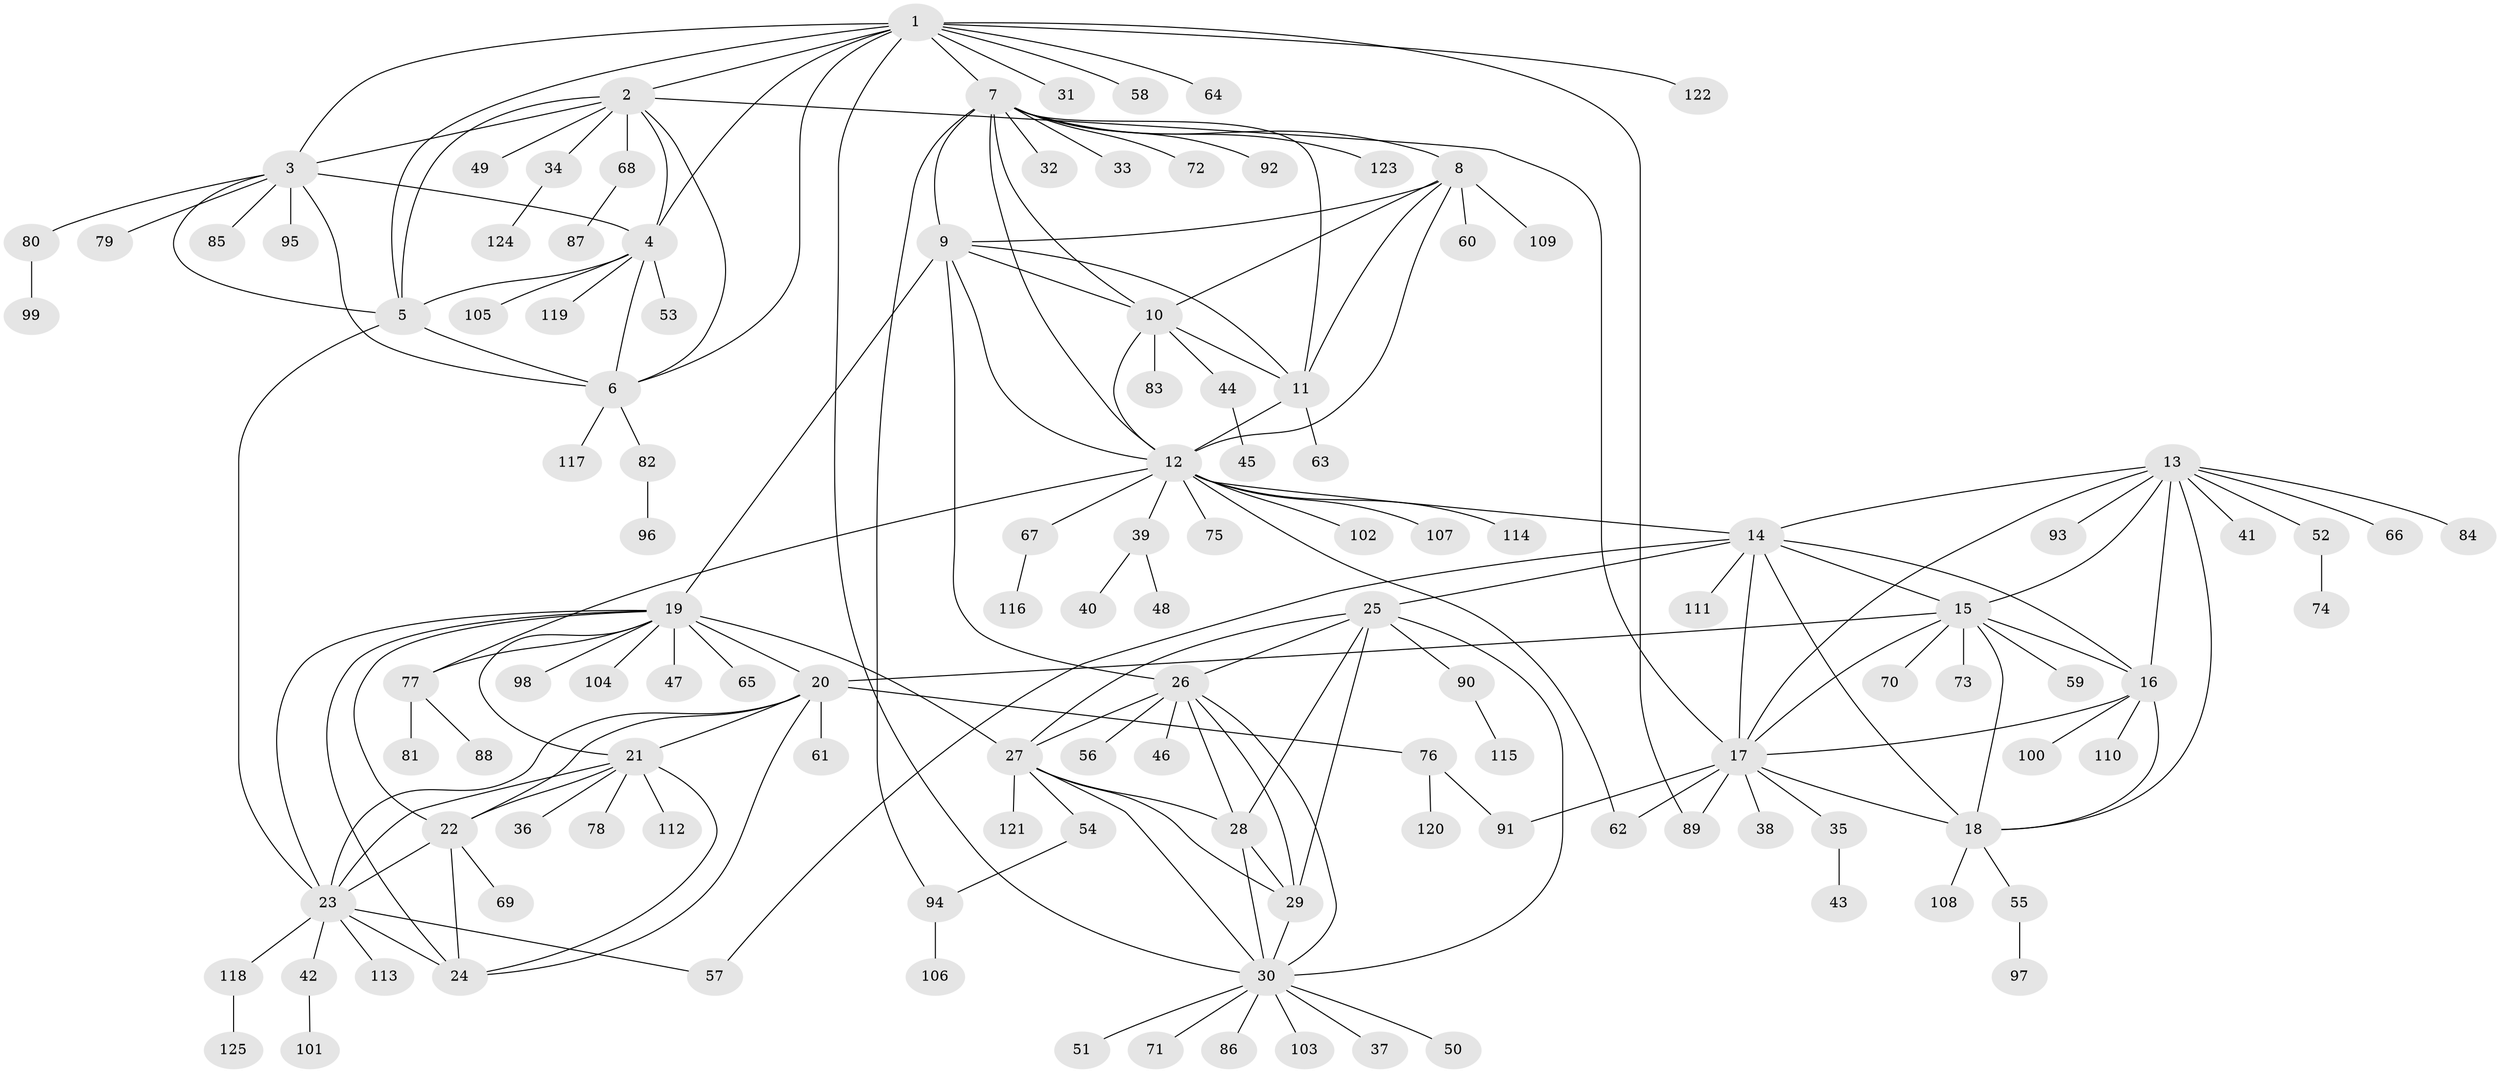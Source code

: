 // coarse degree distribution, {4: 0.016129032258064516, 6: 0.016129032258064516, 5: 0.03225806451612903, 7: 0.016129032258064516, 3: 0.016129032258064516, 1: 0.7903225806451613, 2: 0.03225806451612903, 13: 0.016129032258064516, 10: 0.016129032258064516, 11: 0.03225806451612903, 16: 0.016129032258064516}
// Generated by graph-tools (version 1.1) at 2025/58/03/04/25 21:58:00]
// undirected, 125 vertices, 186 edges
graph export_dot {
graph [start="1"]
  node [color=gray90,style=filled];
  1;
  2;
  3;
  4;
  5;
  6;
  7;
  8;
  9;
  10;
  11;
  12;
  13;
  14;
  15;
  16;
  17;
  18;
  19;
  20;
  21;
  22;
  23;
  24;
  25;
  26;
  27;
  28;
  29;
  30;
  31;
  32;
  33;
  34;
  35;
  36;
  37;
  38;
  39;
  40;
  41;
  42;
  43;
  44;
  45;
  46;
  47;
  48;
  49;
  50;
  51;
  52;
  53;
  54;
  55;
  56;
  57;
  58;
  59;
  60;
  61;
  62;
  63;
  64;
  65;
  66;
  67;
  68;
  69;
  70;
  71;
  72;
  73;
  74;
  75;
  76;
  77;
  78;
  79;
  80;
  81;
  82;
  83;
  84;
  85;
  86;
  87;
  88;
  89;
  90;
  91;
  92;
  93;
  94;
  95;
  96;
  97;
  98;
  99;
  100;
  101;
  102;
  103;
  104;
  105;
  106;
  107;
  108;
  109;
  110;
  111;
  112;
  113;
  114;
  115;
  116;
  117;
  118;
  119;
  120;
  121;
  122;
  123;
  124;
  125;
  1 -- 2;
  1 -- 3;
  1 -- 4;
  1 -- 5;
  1 -- 6;
  1 -- 7;
  1 -- 30;
  1 -- 31;
  1 -- 58;
  1 -- 64;
  1 -- 89;
  1 -- 122;
  2 -- 3;
  2 -- 4;
  2 -- 5;
  2 -- 6;
  2 -- 17;
  2 -- 34;
  2 -- 49;
  2 -- 68;
  3 -- 4;
  3 -- 5;
  3 -- 6;
  3 -- 79;
  3 -- 80;
  3 -- 85;
  3 -- 95;
  4 -- 5;
  4 -- 6;
  4 -- 53;
  4 -- 105;
  4 -- 119;
  5 -- 6;
  5 -- 23;
  6 -- 82;
  6 -- 117;
  7 -- 8;
  7 -- 9;
  7 -- 10;
  7 -- 11;
  7 -- 12;
  7 -- 32;
  7 -- 33;
  7 -- 72;
  7 -- 92;
  7 -- 94;
  7 -- 123;
  8 -- 9;
  8 -- 10;
  8 -- 11;
  8 -- 12;
  8 -- 60;
  8 -- 109;
  9 -- 10;
  9 -- 11;
  9 -- 12;
  9 -- 19;
  9 -- 26;
  10 -- 11;
  10 -- 12;
  10 -- 44;
  10 -- 83;
  11 -- 12;
  11 -- 63;
  12 -- 14;
  12 -- 39;
  12 -- 62;
  12 -- 67;
  12 -- 75;
  12 -- 77;
  12 -- 102;
  12 -- 107;
  12 -- 114;
  13 -- 14;
  13 -- 15;
  13 -- 16;
  13 -- 17;
  13 -- 18;
  13 -- 41;
  13 -- 52;
  13 -- 66;
  13 -- 84;
  13 -- 93;
  14 -- 15;
  14 -- 16;
  14 -- 17;
  14 -- 18;
  14 -- 25;
  14 -- 57;
  14 -- 111;
  15 -- 16;
  15 -- 17;
  15 -- 18;
  15 -- 20;
  15 -- 59;
  15 -- 70;
  15 -- 73;
  16 -- 17;
  16 -- 18;
  16 -- 100;
  16 -- 110;
  17 -- 18;
  17 -- 35;
  17 -- 38;
  17 -- 62;
  17 -- 89;
  17 -- 91;
  18 -- 55;
  18 -- 108;
  19 -- 20;
  19 -- 21;
  19 -- 22;
  19 -- 23;
  19 -- 24;
  19 -- 27;
  19 -- 47;
  19 -- 65;
  19 -- 77;
  19 -- 98;
  19 -- 104;
  20 -- 21;
  20 -- 22;
  20 -- 23;
  20 -- 24;
  20 -- 61;
  20 -- 76;
  21 -- 22;
  21 -- 23;
  21 -- 24;
  21 -- 36;
  21 -- 78;
  21 -- 112;
  22 -- 23;
  22 -- 24;
  22 -- 69;
  23 -- 24;
  23 -- 42;
  23 -- 57;
  23 -- 113;
  23 -- 118;
  25 -- 26;
  25 -- 27;
  25 -- 28;
  25 -- 29;
  25 -- 30;
  25 -- 90;
  26 -- 27;
  26 -- 28;
  26 -- 29;
  26 -- 30;
  26 -- 46;
  26 -- 56;
  27 -- 28;
  27 -- 29;
  27 -- 30;
  27 -- 54;
  27 -- 121;
  28 -- 29;
  28 -- 30;
  29 -- 30;
  30 -- 37;
  30 -- 50;
  30 -- 51;
  30 -- 71;
  30 -- 86;
  30 -- 103;
  34 -- 124;
  35 -- 43;
  39 -- 40;
  39 -- 48;
  42 -- 101;
  44 -- 45;
  52 -- 74;
  54 -- 94;
  55 -- 97;
  67 -- 116;
  68 -- 87;
  76 -- 91;
  76 -- 120;
  77 -- 81;
  77 -- 88;
  80 -- 99;
  82 -- 96;
  90 -- 115;
  94 -- 106;
  118 -- 125;
}
